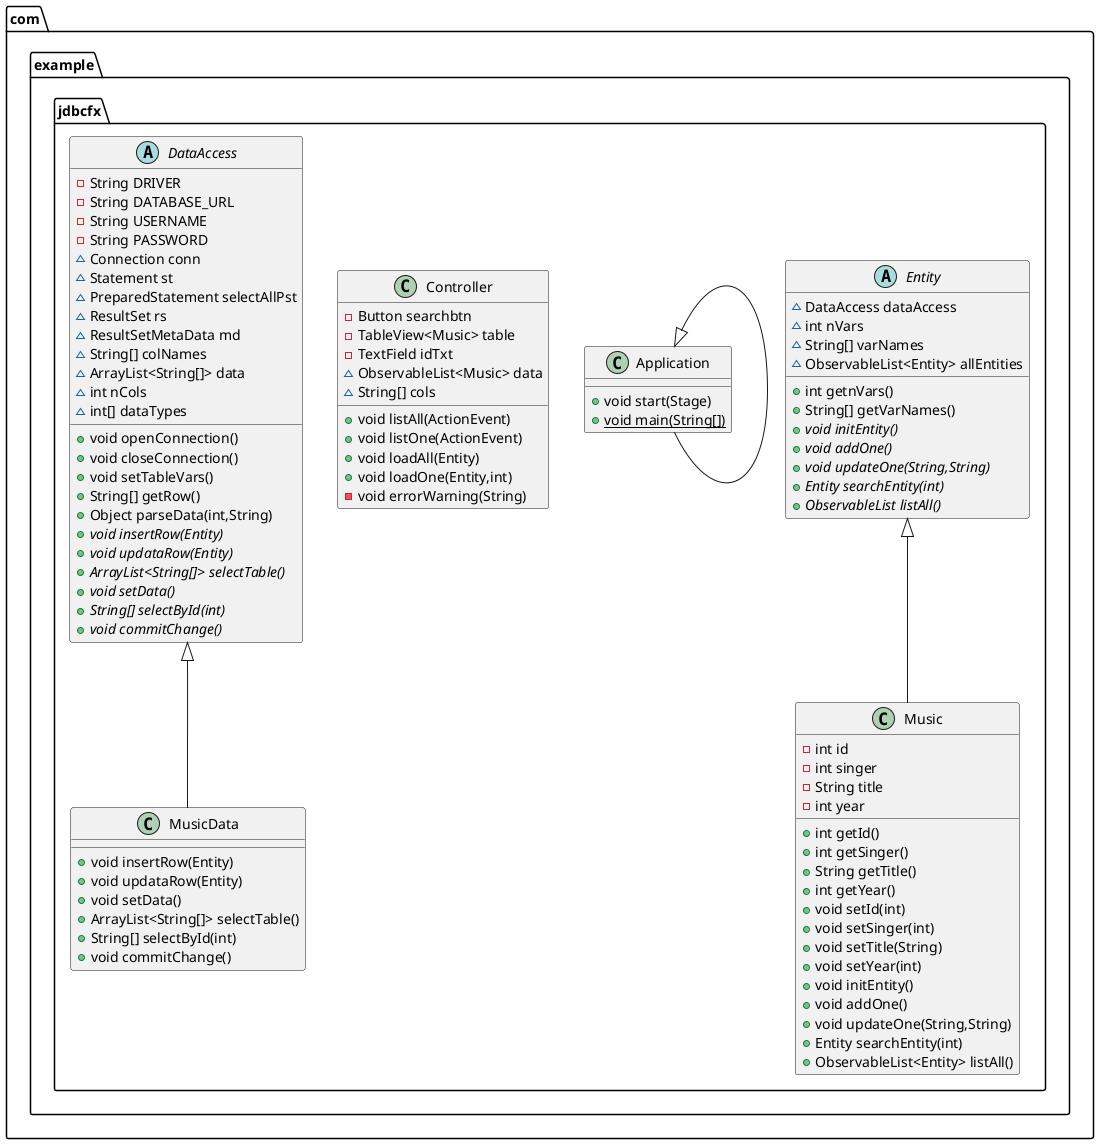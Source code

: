 @startuml
class com.example.jdbcfx.Music {
- int id
- int singer
- String title
- int year
+ int getId()
+ int getSinger()
+ String getTitle()
+ int getYear()
+ void setId(int)
+ void setSinger(int)
+ void setTitle(String)
+ void setYear(int)
+ void initEntity()
+ void addOne()
+ void updateOne(String,String)
+ Entity searchEntity(int)
+ ObservableList<Entity> listAll()
}
abstract class com.example.jdbcfx.Entity {
~ DataAccess dataAccess
~ int nVars
~ String[] varNames
~ ObservableList<Entity> allEntities
+ int getnVars()
+ String[] getVarNames()
+ {abstract}void initEntity()
+ {abstract}void addOne()
+ {abstract}void updateOne(String,String)
+ {abstract}Entity searchEntity(int)
+ {abstract}ObservableList listAll()
}
class com.example.jdbcfx.Application {
+ void start(Stage)
+ {static} void main(String[])
}
class com.example.jdbcfx.MusicData {
+ void insertRow(Entity)
+ void updataRow(Entity)
+ void setData()
+ ArrayList<String[]> selectTable()
+ String[] selectById(int)
+ void commitChange()
}
class com.example.jdbcfx.Controller {
- Button searchbtn
- TableView<Music> table
- TextField idTxt
~ ObservableList<Music> data
~ String[] cols
+ void listAll(ActionEvent)
+ void listOne(ActionEvent)
+ void loadAll(Entity)
+ void loadOne(Entity,int)
- void errorWarning(String)
}
abstract class com.example.jdbcfx.DataAccess {
- String DRIVER
- String DATABASE_URL
- String USERNAME
- String PASSWORD
~ Connection conn
~ Statement st
~ PreparedStatement selectAllPst
~ ResultSet rs
~ ResultSetMetaData md
~ String[] colNames
~ ArrayList<String[]> data
~ int nCols
~ int[] dataTypes
+ void openConnection()
+ void closeConnection()
+ void setTableVars()
+ String[] getRow()
+ Object parseData(int,String)
+ {abstract}void insertRow(Entity)
+ {abstract}void updataRow(Entity)
+ {abstract}ArrayList<String[]> selectTable()
+ {abstract}void setData()
+ {abstract}String[] selectById(int)
+ {abstract}void commitChange()
}


com.example.jdbcfx.Entity <|-- com.example.jdbcfx.Music
com.example.jdbcfx.Application <|-- com.example.jdbcfx.Application
com.example.jdbcfx.DataAccess <|-- com.example.jdbcfx.MusicData
@enduml